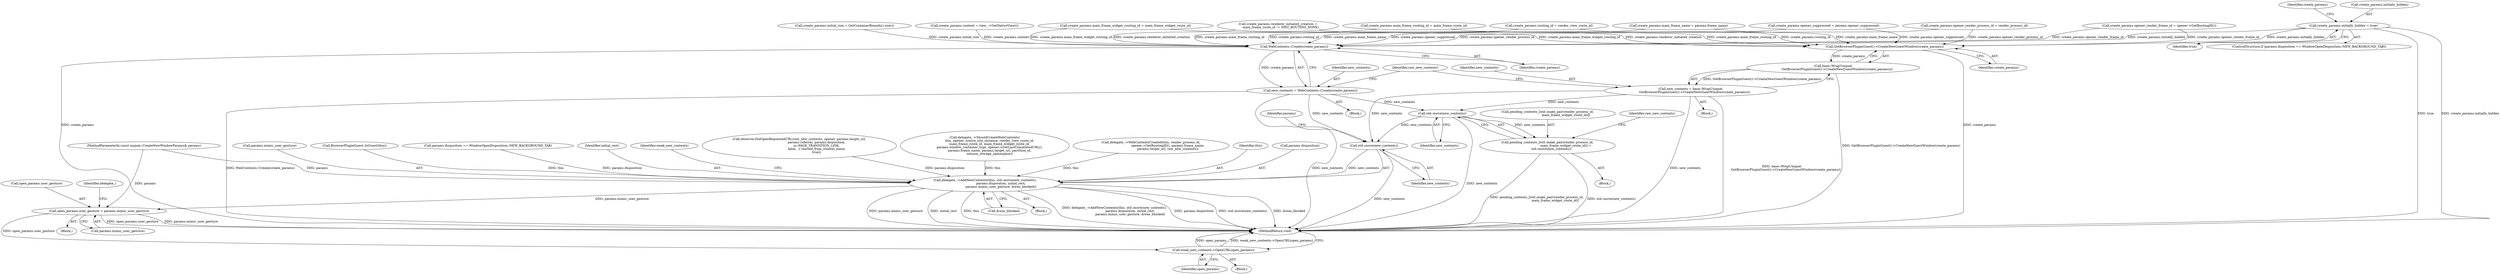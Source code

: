 digraph "0_Chrome_d18c519758c2e6043f0e1f00e2b69a55b3d7997f@API" {
"1000281" [label="(Call,create_params.initially_hidden = true)"];
"1000310" [label="(Call,WebContents::Create(create_params))"];
"1000308" [label="(Call,new_contents = WebContents::Create(create_params))"];
"1000358" [label="(Call,std::move(new_contents))"];
"1000352" [label="(Call,pending_contents_[std::make_pair(render_process_id,\n                                     main_frame_widget_route_id)] =\n        std::move(new_contents))"];
"1000419" [label="(Call,std::move(new_contents))"];
"1000417" [label="(Call,delegate_->AddNewContents(this, std::move(new_contents),\n                                params.disposition, initial_rect,\n                                params.mimic_user_gesture, &was_blocked))"];
"1000439" [label="(Call,open_params.user_gesture = params.mimic_user_gesture)"];
"1000462" [label="(Call,weak_new_contents->OpenURL(open_params))"];
"1000317" [label="(Call,GetBrowserPluginGuest()->CreateNewGuestWindow(create_params))"];
"1000316" [label="(Call,base::WrapUnique(\n        GetBrowserPluginGuest()->CreateNewGuestWindow(create_params)))"];
"1000314" [label="(Call,new_contents = base::WrapUnique(\n        GetBrowserPluginGuest()->CreateNewGuestWindow(create_params)))"];
"1000285" [label="(Identifier,true)"];
"1000361" [label="(Identifier,raw_new_contents)"];
"1000365" [label="(Call,delegate_->WebContentsCreated(this, render_process_id,\n                                  opener->GetRoutingID(), params.frame_name,\n                                  params.target_url, raw_new_contents))"];
"1000268" [label="(Call,create_params.opener_suppressed = params.opener_suppressed)"];
"1000418" [label="(Identifier,this)"];
"1000109" [label="(MethodParameterIn,const mojom::CreateNewWindowParams& params)"];
"1000437" [label="(Block,)"];
"1000463" [label="(Identifier,open_params)"];
"1000439" [label="(Call,open_params.user_gesture = params.mimic_user_gesture)"];
"1000443" [label="(Call,params.mimic_user_gesture)"];
"1000308" [label="(Call,new_contents = WebContents::Create(create_params))"];
"1000359" [label="(Identifier,new_contents)"];
"1000461" [label="(Block,)"];
"1000464" [label="(MethodReturn,void)"];
"1000421" [label="(Call,params.disposition)"];
"1000303" [label="(Call,create_params.initial_size = GetContainerBounds().size())"];
"1000315" [label="(Identifier,new_contents)"];
"1000288" [label="(Identifier,create_params)"];
"1000298" [label="(Call,create_params.context = view_->GetNativeView())"];
"1000251" [label="(Call,create_params.main_frame_name = params.frame_name)"];
"1000297" [label="(Block,)"];
"1000286" [label="(Call,create_params.renderer_initiated_creation =\n      main_frame_route_id != MSG_ROUTING_NONE)"];
"1000425" [label="(Call,params.mimic_user_gesture)"];
"1000144" [label="(Call,BrowserPluginGuest::IsGuest(this))"];
"1000275" [label="(ControlStructure,if (params.disposition == WindowOpenDisposition::NEW_BACKGROUND_TAB))"];
"1000311" [label="(Identifier,create_params)"];
"1000236" [label="(Call,create_params.routing_id = render_view_route_id)"];
"1000258" [label="(Call,create_params.opener_render_process_id = render_process_id)"];
"1000440" [label="(Call,open_params.user_gesture)"];
"1000422" [label="(Identifier,params)"];
"1000276" [label="(Call,params.disposition == WindowOpenDisposition::NEW_BACKGROUND_TAB)"];
"1000428" [label="(Call,&was_blocked)"];
"1000424" [label="(Identifier,initial_rect)"];
"1000432" [label="(Identifier,weak_new_contents)"];
"1000419" [label="(Call,std::move(new_contents))"];
"1000318" [label="(Identifier,create_params)"];
"1000281" [label="(Call,create_params.initially_hidden = true)"];
"1000263" [label="(Call,create_params.opener_render_frame_id = opener->GetRoutingID())"];
"1000241" [label="(Call,create_params.main_frame_routing_id = main_frame_route_id)"];
"1000282" [label="(Call,create_params.initially_hidden)"];
"1000246" [label="(Call,create_params.main_frame_widget_routing_id = main_frame_widget_route_id)"];
"1000352" [label="(Call,pending_contents_[std::make_pair(render_process_id,\n                                     main_frame_widget_route_id)] =\n        std::move(new_contents))"];
"1000310" [label="(Call,WebContents::Create(create_params))"];
"1000353" [label="(Call,pending_contents_[std::make_pair(render_process_id,\n                                     main_frame_widget_route_id)])"];
"1000313" [label="(Block,)"];
"1000317" [label="(Call,GetBrowserPluginGuest()->CreateNewGuestWindow(create_params))"];
"1000358" [label="(Call,std::move(new_contents))"];
"1000415" [label="(Block,)"];
"1000337" [label="(Block,)"];
"1000321" [label="(Identifier,raw_new_contents)"];
"1000381" [label="(Call,observer.DidOpenRequestedURL(raw_new_contents, opener, params.target_url,\n                                   params.referrer, params.disposition,\n                                   ui::PAGE_TRANSITION_LINK,\n                                   false,  // started_from_context_menu\n                                   true))"];
"1000462" [label="(Call,weak_new_contents->OpenURL(open_params))"];
"1000316" [label="(Call,base::WrapUnique(\n        GetBrowserPluginGuest()->CreateNewGuestWindow(create_params)))"];
"1000202" [label="(Call,delegate_->ShouldCreateWebContents(\n          this, opener, source_site_instance, render_view_route_id,\n          main_frame_route_id, main_frame_widget_route_id,\n          params.window_container_type, opener->GetLastCommittedURL(),\n          params.frame_name, params.target_url, partition_id,\n          session_storage_namespace))"];
"1000309" [label="(Identifier,new_contents)"];
"1000314" [label="(Call,new_contents = base::WrapUnique(\n        GetBrowserPluginGuest()->CreateNewGuestWindow(create_params)))"];
"1000448" [label="(Identifier,delegate_)"];
"1000420" [label="(Identifier,new_contents)"];
"1000417" [label="(Call,delegate_->AddNewContents(this, std::move(new_contents),\n                                params.disposition, initial_rect,\n                                params.mimic_user_gesture, &was_blocked))"];
"1000281" -> "1000275"  [label="AST: "];
"1000281" -> "1000285"  [label="CFG: "];
"1000282" -> "1000281"  [label="AST: "];
"1000285" -> "1000281"  [label="AST: "];
"1000288" -> "1000281"  [label="CFG: "];
"1000281" -> "1000464"  [label="DDG: true"];
"1000281" -> "1000464"  [label="DDG: create_params.initially_hidden"];
"1000281" -> "1000310"  [label="DDG: create_params.initially_hidden"];
"1000281" -> "1000317"  [label="DDG: create_params.initially_hidden"];
"1000310" -> "1000308"  [label="AST: "];
"1000310" -> "1000311"  [label="CFG: "];
"1000311" -> "1000310"  [label="AST: "];
"1000308" -> "1000310"  [label="CFG: "];
"1000310" -> "1000464"  [label="DDG: create_params"];
"1000310" -> "1000308"  [label="DDG: create_params"];
"1000258" -> "1000310"  [label="DDG: create_params.opener_render_process_id"];
"1000303" -> "1000310"  [label="DDG: create_params.initial_size"];
"1000286" -> "1000310"  [label="DDG: create_params.renderer_initiated_creation"];
"1000298" -> "1000310"  [label="DDG: create_params.context"];
"1000268" -> "1000310"  [label="DDG: create_params.opener_suppressed"];
"1000251" -> "1000310"  [label="DDG: create_params.main_frame_name"];
"1000263" -> "1000310"  [label="DDG: create_params.opener_render_frame_id"];
"1000241" -> "1000310"  [label="DDG: create_params.main_frame_routing_id"];
"1000246" -> "1000310"  [label="DDG: create_params.main_frame_widget_routing_id"];
"1000236" -> "1000310"  [label="DDG: create_params.routing_id"];
"1000308" -> "1000297"  [label="AST: "];
"1000309" -> "1000308"  [label="AST: "];
"1000321" -> "1000308"  [label="CFG: "];
"1000308" -> "1000464"  [label="DDG: WebContents::Create(create_params)"];
"1000308" -> "1000464"  [label="DDG: new_contents"];
"1000308" -> "1000358"  [label="DDG: new_contents"];
"1000308" -> "1000419"  [label="DDG: new_contents"];
"1000358" -> "1000352"  [label="AST: "];
"1000358" -> "1000359"  [label="CFG: "];
"1000359" -> "1000358"  [label="AST: "];
"1000352" -> "1000358"  [label="CFG: "];
"1000358" -> "1000464"  [label="DDG: new_contents"];
"1000358" -> "1000352"  [label="DDG: new_contents"];
"1000314" -> "1000358"  [label="DDG: new_contents"];
"1000358" -> "1000419"  [label="DDG: new_contents"];
"1000352" -> "1000337"  [label="AST: "];
"1000353" -> "1000352"  [label="AST: "];
"1000361" -> "1000352"  [label="CFG: "];
"1000352" -> "1000464"  [label="DDG: pending_contents_[std::make_pair(render_process_id,\n                                     main_frame_widget_route_id)]"];
"1000352" -> "1000464"  [label="DDG: std::move(new_contents)"];
"1000419" -> "1000417"  [label="AST: "];
"1000419" -> "1000420"  [label="CFG: "];
"1000420" -> "1000419"  [label="AST: "];
"1000422" -> "1000419"  [label="CFG: "];
"1000419" -> "1000464"  [label="DDG: new_contents"];
"1000419" -> "1000417"  [label="DDG: new_contents"];
"1000314" -> "1000419"  [label="DDG: new_contents"];
"1000417" -> "1000415"  [label="AST: "];
"1000417" -> "1000428"  [label="CFG: "];
"1000418" -> "1000417"  [label="AST: "];
"1000421" -> "1000417"  [label="AST: "];
"1000424" -> "1000417"  [label="AST: "];
"1000425" -> "1000417"  [label="AST: "];
"1000428" -> "1000417"  [label="AST: "];
"1000432" -> "1000417"  [label="CFG: "];
"1000417" -> "1000464"  [label="DDG: &was_blocked"];
"1000417" -> "1000464"  [label="DDG: params.mimic_user_gesture"];
"1000417" -> "1000464"  [label="DDG: initial_rect"];
"1000417" -> "1000464"  [label="DDG: this"];
"1000417" -> "1000464"  [label="DDG: delegate_->AddNewContents(this, std::move(new_contents),\n                                params.disposition, initial_rect,\n                                params.mimic_user_gesture, &was_blocked)"];
"1000417" -> "1000464"  [label="DDG: params.disposition"];
"1000417" -> "1000464"  [label="DDG: std::move(new_contents)"];
"1000202" -> "1000417"  [label="DDG: this"];
"1000365" -> "1000417"  [label="DDG: this"];
"1000144" -> "1000417"  [label="DDG: this"];
"1000381" -> "1000417"  [label="DDG: params.disposition"];
"1000276" -> "1000417"  [label="DDG: params.disposition"];
"1000109" -> "1000417"  [label="DDG: params"];
"1000417" -> "1000439"  [label="DDG: params.mimic_user_gesture"];
"1000439" -> "1000437"  [label="AST: "];
"1000439" -> "1000443"  [label="CFG: "];
"1000440" -> "1000439"  [label="AST: "];
"1000443" -> "1000439"  [label="AST: "];
"1000448" -> "1000439"  [label="CFG: "];
"1000439" -> "1000464"  [label="DDG: params.mimic_user_gesture"];
"1000439" -> "1000464"  [label="DDG: open_params.user_gesture"];
"1000109" -> "1000439"  [label="DDG: params"];
"1000439" -> "1000462"  [label="DDG: open_params.user_gesture"];
"1000462" -> "1000461"  [label="AST: "];
"1000462" -> "1000463"  [label="CFG: "];
"1000463" -> "1000462"  [label="AST: "];
"1000464" -> "1000462"  [label="CFG: "];
"1000462" -> "1000464"  [label="DDG: open_params"];
"1000462" -> "1000464"  [label="DDG: weak_new_contents->OpenURL(open_params)"];
"1000317" -> "1000316"  [label="AST: "];
"1000317" -> "1000318"  [label="CFG: "];
"1000318" -> "1000317"  [label="AST: "];
"1000316" -> "1000317"  [label="CFG: "];
"1000317" -> "1000464"  [label="DDG: create_params"];
"1000317" -> "1000316"  [label="DDG: create_params"];
"1000258" -> "1000317"  [label="DDG: create_params.opener_render_process_id"];
"1000286" -> "1000317"  [label="DDG: create_params.renderer_initiated_creation"];
"1000268" -> "1000317"  [label="DDG: create_params.opener_suppressed"];
"1000251" -> "1000317"  [label="DDG: create_params.main_frame_name"];
"1000263" -> "1000317"  [label="DDG: create_params.opener_render_frame_id"];
"1000241" -> "1000317"  [label="DDG: create_params.main_frame_routing_id"];
"1000246" -> "1000317"  [label="DDG: create_params.main_frame_widget_routing_id"];
"1000236" -> "1000317"  [label="DDG: create_params.routing_id"];
"1000316" -> "1000314"  [label="AST: "];
"1000314" -> "1000316"  [label="CFG: "];
"1000316" -> "1000464"  [label="DDG: GetBrowserPluginGuest()->CreateNewGuestWindow(create_params)"];
"1000316" -> "1000314"  [label="DDG: GetBrowserPluginGuest()->CreateNewGuestWindow(create_params)"];
"1000314" -> "1000313"  [label="AST: "];
"1000315" -> "1000314"  [label="AST: "];
"1000321" -> "1000314"  [label="CFG: "];
"1000314" -> "1000464"  [label="DDG: new_contents"];
"1000314" -> "1000464"  [label="DDG: base::WrapUnique(\n        GetBrowserPluginGuest()->CreateNewGuestWindow(create_params))"];
}

